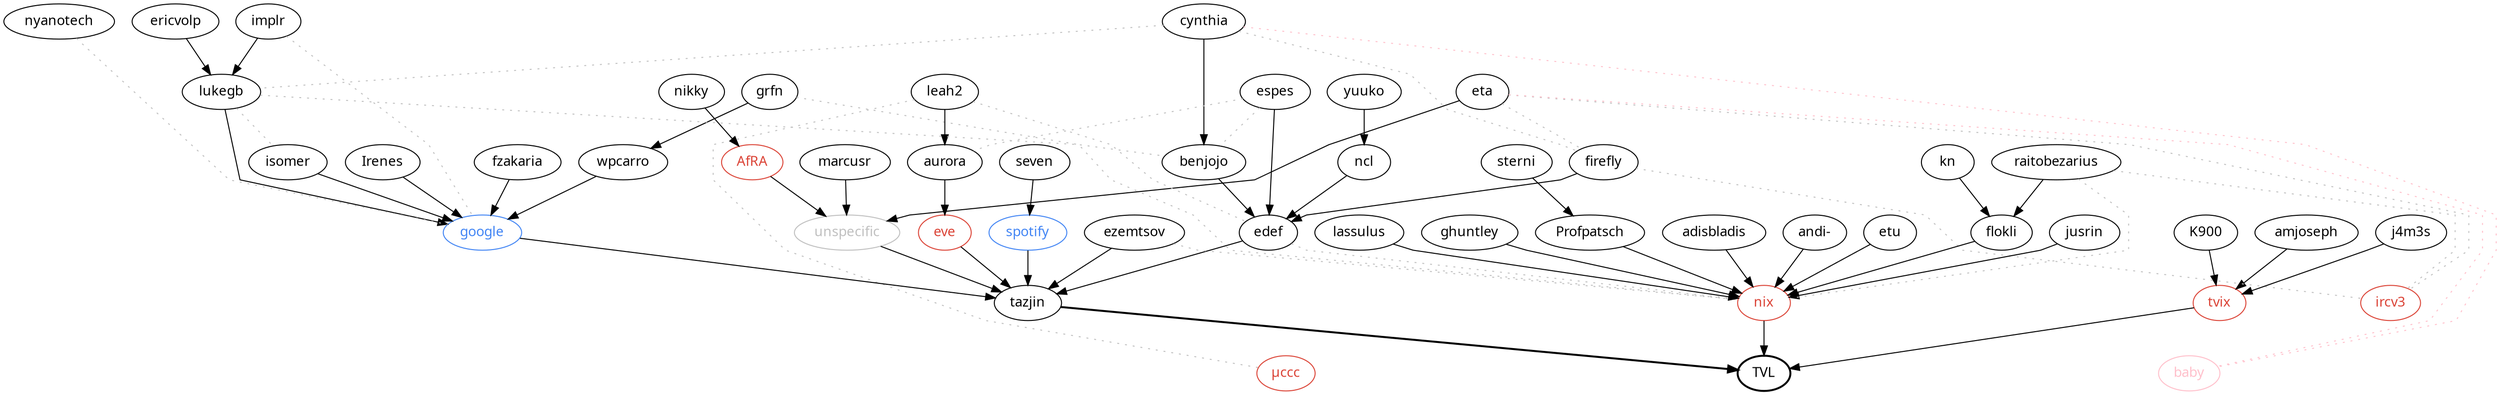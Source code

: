 digraph tvl {
  node [fontname = "JetBrains Mono"];
  overlap = false;
  splines = polyline;

  TVL [style="bold" href="http://tvl.fyi"];
  tazjin -> TVL [style="bold"];

  // people
  subgraph {
    Irenes [href="https://www.pluralpride.com/"];
    K900 [href="https://0upti.me/"];
    Profpatsch [href="http://profpatsch.de/"];
    adisbladis [href="http://nixos.expert/"];
    amjoseph;
    andi [label="andi-" href="https://andreas.rammhold.de/"];
    aurora [href="https://nonegenderleftfox.aventine.se/"];
    benjojo [href="https://benjojo.co.uk/"];
    cynthia [href="https://cynthia.re/"];
    edef [href="https://edef.eu/files/edef.hs"];
    ericvolp [href="https://ericv.me"];
    espes;
    eta [href="https://theta.eu.org/"];
    etu [href="https://elis.nu/"];
    ezemtsov [href="https://github.com/ezemtsov"];
    firefly [href="http://firefly.nu/"];
    flokli [href="https://flokli.de/"];
    fzakaria [href="https://fzakaria.com/"];
    ghuntley [href="https://ghuntley.com/"];
    grfn [href="http://gws.fyi"];
    implr [href="https://twitter.com/implring"];
    isomer [href="https://www.lorier.net/"];
    j4m3s [href="https://github.com/j4m3s-s"];
    jusrin [href="https://jusrin.dev/"];
    kn;
    lassulus;
    leah2 [href="https://leahneukirchen.org/"];
    lukegb [href="https://lukegb.com/"];
    marcusr [href="http://marcus.nordaaker.com/"];
    ncl;
    nikky [href="http://nikky.moe/"];
    nyanotech [href="https://twitter.com/nyanotech"];
    seven [href="https://open.spotify.com/user/so7"];
    sterni [href="https://sterni.lv/"];
    tazjin [href="https://tazj.in/"];
    wpcarro [href="https://wpcarro.dev/"];
    raitobezarius [href="https://ryan.lahfa.xyz/"];
    yuuko;
  }

  // companies (blue)
  subgraph {
    node [color="#4285f4" fontcolor="#4285f4"];
    spotify [href="https://www.spotify.com/"];
    google [href="https://www.google.com/"];
  }

  // communities? (red)
  subgraph {
    node [color="#db4437" fontcolor="#db4437"];
    eve [href="https://www.eveonline.com/"];
    nix [href="https://nixos.org/nix/"];
    tvix [href="https://code.tvl.fyi/tree/tvix"];
    ircv3 [href="https://ircv3.net/"];
    muccc [label="µccc" href="https://muc.ccc.de/"];
    afra [label="AfRA" href="https://afra-berlin.de/"];
  }

  // special
  subgraph {
    baby [color="pink" fontcolor="pink" href="https://cynthia.re/s/baby"];
    unspecific [color="grey" fontcolor="grey"];
  }

  // primary edges (how did they end up in TVL?)
  subgraph {
    // Direct edges
    nix -> TVL;
    tvix -> TVL;

    spotify -> tazjin;
    google -> tazjin;
    eve -> tazjin;
    unspecific -> tazjin;
    edef -> tazjin;
    ezemtsov -> tazjin;

    // via nix
    adisbladis -> nix;
    jusrin -> nix;
    ghuntley -> nix;
    flokli -> nix;
    andi -> nix;
    Profpatsch -> nix;
    lassulus -> nix;
    etu -> nix;

    // via tvix
    j4m3s -> tvix;
    amjoseph -> tvix;
    K900 -> tvix;

    // via edef
    benjojo -> edef;
    espes -> edef;
    firefly -> edef;
    leah2 -> aurora;
    ncl -> edef;

    // via spotify
    seven -> spotify;

    // via google
    Irenes -> google;
    isomer -> google;
    lukegb -> google;
    wpcarro -> google;
    fzakaria -> google;

    // random primary
    grfn -> wpcarro;
    aurora -> eve;
    cynthia -> benjojo;
    eta -> unspecific;
    ericvolp -> lukegb;
    marcusr -> unspecific;
    implr -> lukegb;
    afra -> unspecific;
    nikky -> afra;
    kn -> flokli;
    sterni -> Profpatsch;
    yuuko -> ncl;
    raitobezarius -> flokli;
  }

  // secondary edges (how are they connected otherwise?)
  subgraph {
    edge [weight=0 style="dotted" color="grey" arrowhead="none"];

    // ircv3
    eta -> ircv3;
    firefly -> ircv3;
    raitobezarius -> ircv3;

    // µccc
    leah2 -> muccc;

    // random
    leah2 -> edef;
    lukegb -> isomer;
    eta -> firefly;
    cynthia -> firefly;
    cynthia -> lukegb;
    implr -> google;
    nyanotech -> google;
    lukegb -> benjojo;
    espes -> benjojo;
    espes -> aurora;
    grfn -> nix;
    edef -> nix;
    ezemtsov -> nix;
    raitobezarius -> nix;
  }

  // baby
  subgraph {
    edge [weight=0 style="dotted" color="pink" arrowhead="none"];
    cynthia -> baby;
    eta -> baby;
  }
}
